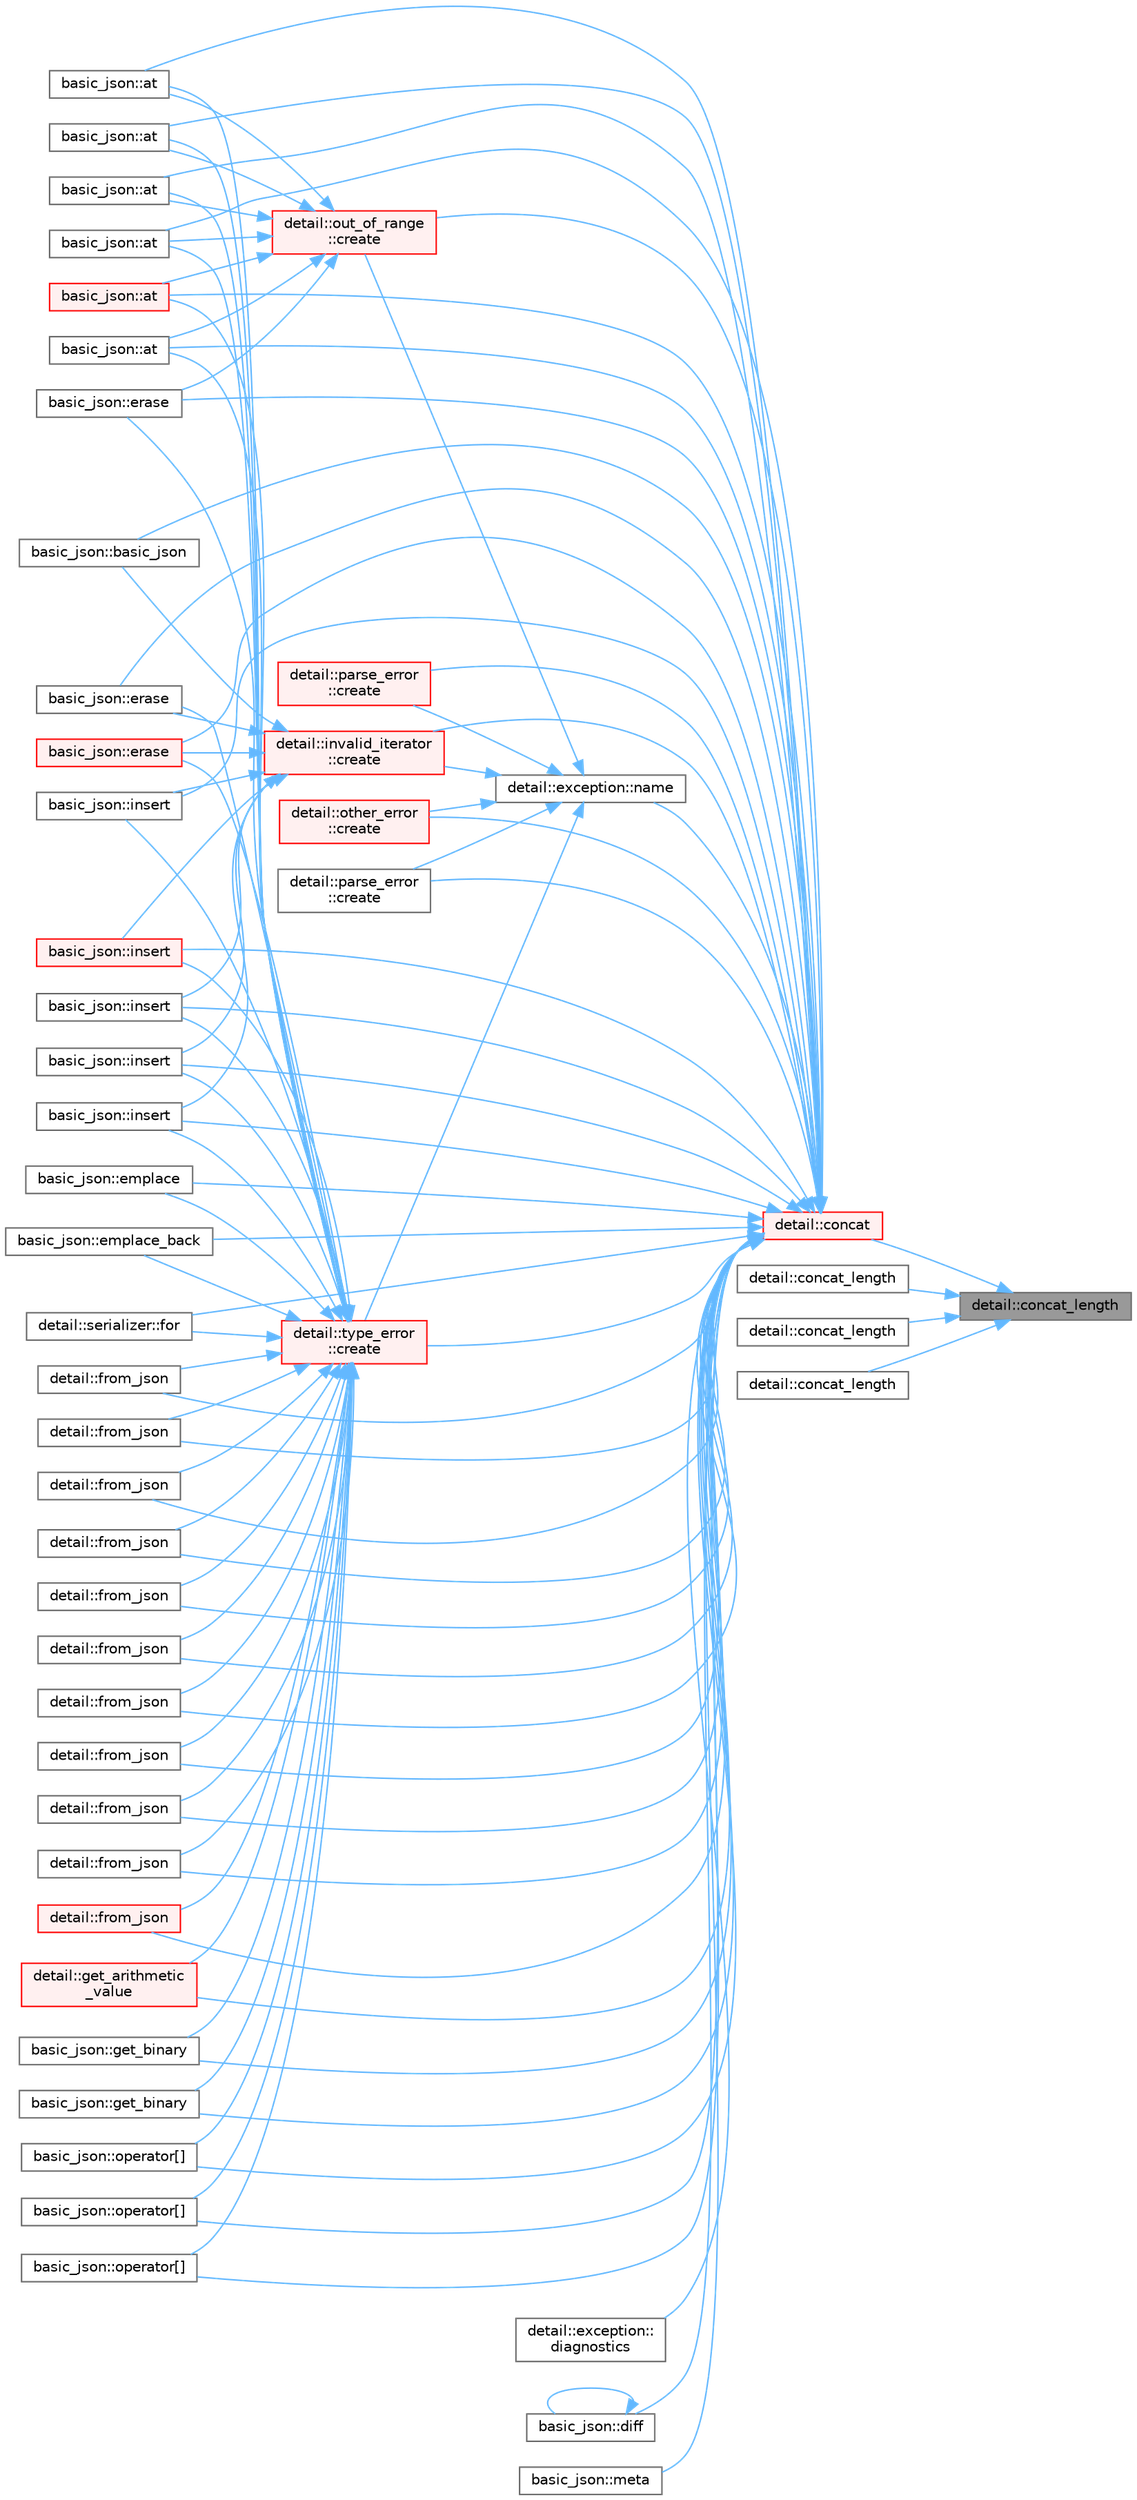 digraph "detail::concat_length"
{
 // LATEX_PDF_SIZE
  bgcolor="transparent";
  edge [fontname=Helvetica,fontsize=10,labelfontname=Helvetica,labelfontsize=10];
  node [fontname=Helvetica,fontsize=10,shape=box,height=0.2,width=0.4];
  rankdir="RL";
  Node1 [id="Node000001",label="detail::concat_length",height=0.2,width=0.4,color="gray40", fillcolor="grey60", style="filled", fontcolor="black",tooltip=" "];
  Node1 -> Node2 [id="edge1_Node000001_Node000002",dir="back",color="steelblue1",style="solid",tooltip=" "];
  Node2 [id="Node000002",label="detail::concat",height=0.2,width=0.4,color="red", fillcolor="#FFF0F0", style="filled",URL="$namespacedetail.html#a266fb3d4bf633ad6c506434cc91164da",tooltip=" "];
  Node2 -> Node3 [id="edge2_Node000002_Node000003",dir="back",color="steelblue1",style="solid",tooltip=" "];
  Node3 [id="Node000003",label="basic_json::at",height=0.2,width=0.4,color="grey40", fillcolor="white", style="filled",URL="$classbasic__json.html#accafaaf23f60bb245ddb1fa0972b33a3",tooltip="access specified object element with bounds checking"];
  Node2 -> Node4 [id="edge3_Node000002_Node000004",dir="back",color="steelblue1",style="solid",tooltip=" "];
  Node4 [id="Node000004",label="basic_json::at",height=0.2,width=0.4,color="grey40", fillcolor="white", style="filled",URL="$classbasic__json.html#aba9a21714e81e98fc5786a2339ea1665",tooltip="access specified object element with bounds checking"];
  Node2 -> Node5 [id="edge4_Node000002_Node000005",dir="back",color="steelblue1",style="solid",tooltip=" "];
  Node5 [id="Node000005",label="basic_json::at",height=0.2,width=0.4,color="grey40", fillcolor="white", style="filled",URL="$classbasic__json.html#a4cd9ba2f2164d9cee83b07f76d40843f",tooltip="access specified object element with bounds checking"];
  Node2 -> Node6 [id="edge5_Node000002_Node000006",dir="back",color="steelblue1",style="solid",tooltip=" "];
  Node6 [id="Node000006",label="basic_json::at",height=0.2,width=0.4,color="grey40", fillcolor="white", style="filled",URL="$classbasic__json.html#a7ae6267ca4bd85e25f61dc5ba30204da",tooltip="access specified object element with bounds checking"];
  Node2 -> Node7 [id="edge6_Node000002_Node000007",dir="back",color="steelblue1",style="solid",tooltip=" "];
  Node7 [id="Node000007",label="basic_json::at",height=0.2,width=0.4,color="red", fillcolor="#FFF0F0", style="filled",URL="$classbasic__json.html#a899e4623fe377af5c9ad14c40c64280c",tooltip="access specified array element with bounds checking"];
  Node2 -> Node10 [id="edge7_Node000002_Node000010",dir="back",color="steelblue1",style="solid",tooltip=" "];
  Node10 [id="Node000010",label="basic_json::at",height=0.2,width=0.4,color="grey40", fillcolor="white", style="filled",URL="$classbasic__json.html#af076d8a80f4263cf821da2033d5773b6",tooltip="access specified array element with bounds checking"];
  Node2 -> Node11 [id="edge8_Node000002_Node000011",dir="back",color="steelblue1",style="solid",tooltip=" "];
  Node11 [id="Node000011",label="basic_json::basic_json",height=0.2,width=0.4,color="grey40", fillcolor="white", style="filled",URL="$classbasic__json.html#af97b4fcd01509076c8a7b32ec1a10aec",tooltip="construct a JSON container given an iterator range"];
  Node2 -> Node12 [id="edge9_Node000002_Node000012",dir="back",color="steelblue1",style="solid",tooltip=" "];
  Node12 [id="Node000012",label="detail::parse_error\l::create",height=0.2,width=0.4,color="red", fillcolor="#FFF0F0", style="filled",URL="$classdetail_1_1parse__error.html#a07046ea9f33d28f120af188ed674d6df",tooltip="create a parse error exception"];
  Node2 -> Node20 [id="edge10_Node000002_Node000020",dir="back",color="steelblue1",style="solid",tooltip=" "];
  Node20 [id="Node000020",label="detail::invalid_iterator\l::create",height=0.2,width=0.4,color="red", fillcolor="#FFF0F0", style="filled",URL="$classdetail_1_1invalid__iterator.html#a35d0b713b151188622791891314949f9",tooltip=" "];
  Node20 -> Node11 [id="edge11_Node000020_Node000011",dir="back",color="steelblue1",style="solid",tooltip=" "];
  Node20 -> Node21 [id="edge12_Node000020_Node000021",dir="back",color="steelblue1",style="solid",tooltip=" "];
  Node21 [id="Node000021",label="basic_json::erase",height=0.2,width=0.4,color="grey40", fillcolor="white", style="filled",URL="$classbasic__json.html#a437b81c6e968a4192a22bc0de6c4df80",tooltip="remove elements given an iterator range"];
  Node20 -> Node22 [id="edge13_Node000020_Node000022",dir="back",color="steelblue1",style="solid",tooltip=" "];
  Node22 [id="Node000022",label="basic_json::erase",height=0.2,width=0.4,color="red", fillcolor="#FFF0F0", style="filled",URL="$classbasic__json.html#a7d0fef086b1b72372113db6ce7446189",tooltip="remove element given an iterator"];
  Node20 -> Node24 [id="edge14_Node000020_Node000024",dir="back",color="steelblue1",style="solid",tooltip=" "];
  Node24 [id="Node000024",label="basic_json::insert",height=0.2,width=0.4,color="grey40", fillcolor="white", style="filled",URL="$classbasic__json.html#aaf55c485c75ddd7bd5f9791e59d3aec7",tooltip="inserts range of elements into object"];
  Node20 -> Node25 [id="edge15_Node000020_Node000025",dir="back",color="steelblue1",style="solid",tooltip=" "];
  Node25 [id="Node000025",label="basic_json::insert",height=0.2,width=0.4,color="red", fillcolor="#FFF0F0", style="filled",URL="$classbasic__json.html#a7f3817060c2bec896a99cb2c236b9c27",tooltip="inserts element into array"];
  Node20 -> Node27 [id="edge16_Node000020_Node000027",dir="back",color="steelblue1",style="solid",tooltip=" "];
  Node27 [id="Node000027",label="basic_json::insert",height=0.2,width=0.4,color="grey40", fillcolor="white", style="filled",URL="$classbasic__json.html#a68e1707248a00a2608a304da5ae5c911",tooltip="inserts range of elements into array"];
  Node20 -> Node28 [id="edge17_Node000020_Node000028",dir="back",color="steelblue1",style="solid",tooltip=" "];
  Node28 [id="Node000028",label="basic_json::insert",height=0.2,width=0.4,color="grey40", fillcolor="white", style="filled",URL="$classbasic__json.html#abdfee6a3db80431a24c68bfaf038c47d",tooltip="inserts elements from initializer list into array"];
  Node20 -> Node29 [id="edge18_Node000020_Node000029",dir="back",color="steelblue1",style="solid",tooltip=" "];
  Node29 [id="Node000029",label="basic_json::insert",height=0.2,width=0.4,color="grey40", fillcolor="white", style="filled",URL="$classbasic__json.html#a47b623200562da188886a385c716d101",tooltip="inserts copies of element into array"];
  Node2 -> Node43 [id="edge19_Node000002_Node000043",dir="back",color="steelblue1",style="solid",tooltip=" "];
  Node43 [id="Node000043",label="detail::type_error\l::create",height=0.2,width=0.4,color="red", fillcolor="#FFF0F0", style="filled",URL="$classdetail_1_1type__error.html#a2d25372628cf1e09ec67718f4bc42762",tooltip=" "];
  Node43 -> Node3 [id="edge20_Node000043_Node000003",dir="back",color="steelblue1",style="solid",tooltip=" "];
  Node43 -> Node4 [id="edge21_Node000043_Node000004",dir="back",color="steelblue1",style="solid",tooltip=" "];
  Node43 -> Node5 [id="edge22_Node000043_Node000005",dir="back",color="steelblue1",style="solid",tooltip=" "];
  Node43 -> Node6 [id="edge23_Node000043_Node000006",dir="back",color="steelblue1",style="solid",tooltip=" "];
  Node43 -> Node7 [id="edge24_Node000043_Node000007",dir="back",color="steelblue1",style="solid",tooltip=" "];
  Node43 -> Node10 [id="edge25_Node000043_Node000010",dir="back",color="steelblue1",style="solid",tooltip=" "];
  Node43 -> Node45 [id="edge26_Node000043_Node000045",dir="back",color="steelblue1",style="solid",tooltip=" "];
  Node45 [id="Node000045",label="basic_json::emplace",height=0.2,width=0.4,color="grey40", fillcolor="white", style="filled",URL="$classbasic__json.html#af298488e59ff260d2ca950070cf19196",tooltip="add an object to an object if key does not exist"];
  Node43 -> Node46 [id="edge27_Node000043_Node000046",dir="back",color="steelblue1",style="solid",tooltip=" "];
  Node46 [id="Node000046",label="basic_json::emplace_back",height=0.2,width=0.4,color="grey40", fillcolor="white", style="filled",URL="$classbasic__json.html#ac5f0a15957842b188826aea98a9cfd3d",tooltip="add an object to an array"];
  Node43 -> Node47 [id="edge28_Node000043_Node000047",dir="back",color="steelblue1",style="solid",tooltip=" "];
  Node47 [id="Node000047",label="basic_json::erase",height=0.2,width=0.4,color="grey40", fillcolor="white", style="filled",URL="$classbasic__json.html#ac2c58b5f34c2ff56e27630214f5a9df4",tooltip="remove element from a JSON array given an index"];
  Node43 -> Node21 [id="edge29_Node000043_Node000021",dir="back",color="steelblue1",style="solid",tooltip=" "];
  Node43 -> Node22 [id="edge30_Node000043_Node000022",dir="back",color="steelblue1",style="solid",tooltip=" "];
  Node43 -> Node48 [id="edge31_Node000043_Node000048",dir="back",color="steelblue1",style="solid",tooltip=" "];
  Node48 [id="Node000048",label="detail::serializer::for",height=0.2,width=0.4,color="grey40", fillcolor="white", style="filled",URL="$classdetail_1_1serializer.html#a491abc2de2affbc9c3490bde110b7f07",tooltip=" "];
  Node43 -> Node49 [id="edge32_Node000043_Node000049",dir="back",color="steelblue1",style="solid",tooltip=" "];
  Node49 [id="Node000049",label="detail::from_json",height=0.2,width=0.4,color="grey40", fillcolor="white", style="filled",URL="$namespacedetail.html#a5679c0faebc99f95ebfd2cb33406cdfc",tooltip=" "];
  Node43 -> Node50 [id="edge33_Node000043_Node000050",dir="back",color="steelblue1",style="solid",tooltip=" "];
  Node50 [id="Node000050",label="detail::from_json",height=0.2,width=0.4,color="grey40", fillcolor="white", style="filled",URL="$namespacedetail.html#a65752fffa784667e7b4ea8bdd0ec6669",tooltip=" "];
  Node43 -> Node51 [id="edge34_Node000043_Node000051",dir="back",color="steelblue1",style="solid",tooltip=" "];
  Node51 [id="Node000051",label="detail::from_json",height=0.2,width=0.4,color="grey40", fillcolor="white", style="filled",URL="$namespacedetail.html#a906affddceb2daa6a462c5c02ce53761",tooltip=" "];
  Node43 -> Node52 [id="edge35_Node000043_Node000052",dir="back",color="steelblue1",style="solid",tooltip=" "];
  Node52 [id="Node000052",label="detail::from_json",height=0.2,width=0.4,color="grey40", fillcolor="white", style="filled",URL="$namespacedetail.html#aa1a92ab7f5de728919535b5714a4eda6",tooltip=" "];
  Node43 -> Node53 [id="edge36_Node000043_Node000053",dir="back",color="steelblue1",style="solid",tooltip=" "];
  Node53 [id="Node000053",label="detail::from_json",height=0.2,width=0.4,color="grey40", fillcolor="white", style="filled",URL="$namespacedetail.html#a6b60b3f3a22e35323af3ecbb1d7e2464",tooltip=" "];
  Node43 -> Node54 [id="edge37_Node000043_Node000054",dir="back",color="steelblue1",style="solid",tooltip=" "];
  Node54 [id="Node000054",label="detail::from_json",height=0.2,width=0.4,color="grey40", fillcolor="white", style="filled",URL="$namespacedetail.html#a1dee67b2f27eb606b7174ff7e7e56c49",tooltip=" "];
  Node43 -> Node55 [id="edge38_Node000043_Node000055",dir="back",color="steelblue1",style="solid",tooltip=" "];
  Node55 [id="Node000055",label="detail::from_json",height=0.2,width=0.4,color="grey40", fillcolor="white", style="filled",URL="$namespacedetail.html#aa0e2a2cdcf751b91b3fd1384add531cd",tooltip=" "];
  Node43 -> Node56 [id="edge39_Node000043_Node000056",dir="back",color="steelblue1",style="solid",tooltip=" "];
  Node56 [id="Node000056",label="detail::from_json",height=0.2,width=0.4,color="grey40", fillcolor="white", style="filled",URL="$namespacedetail.html#a0ad294bce6911925bbb3afaaf5cafb50",tooltip=" "];
  Node43 -> Node57 [id="edge40_Node000043_Node000057",dir="back",color="steelblue1",style="solid",tooltip=" "];
  Node57 [id="Node000057",label="detail::from_json",height=0.2,width=0.4,color="grey40", fillcolor="white", style="filled",URL="$namespacedetail.html#ae1f62aac7ce53a789f545f54e41e8926",tooltip=" "];
  Node43 -> Node58 [id="edge41_Node000043_Node000058",dir="back",color="steelblue1",style="solid",tooltip=" "];
  Node58 [id="Node000058",label="detail::from_json",height=0.2,width=0.4,color="grey40", fillcolor="white", style="filled",URL="$namespacedetail.html#a0b01c920706dca5df2940f1f09728db3",tooltip=" "];
  Node43 -> Node59 [id="edge42_Node000043_Node000059",dir="back",color="steelblue1",style="solid",tooltip=" "];
  Node59 [id="Node000059",label="detail::from_json",height=0.2,width=0.4,color="red", fillcolor="#FFF0F0", style="filled",URL="$namespacedetail.html#ac8fc7fc4703cbd8edd7bb43a94adf92b",tooltip=" "];
  Node43 -> Node61 [id="edge43_Node000043_Node000061",dir="back",color="steelblue1",style="solid",tooltip=" "];
  Node61 [id="Node000061",label="detail::get_arithmetic\l_value",height=0.2,width=0.4,color="red", fillcolor="#FFF0F0", style="filled",URL="$namespacedetail.html#ad10dc6af43ec8e72954eb2ac08c8698b",tooltip=" "];
  Node43 -> Node66 [id="edge44_Node000043_Node000066",dir="back",color="steelblue1",style="solid",tooltip=" "];
  Node66 [id="Node000066",label="basic_json::get_binary",height=0.2,width=0.4,color="grey40", fillcolor="white", style="filled",URL="$classbasic__json.html#aaa2432a7c01833b02c6330709211ede7",tooltip="get a binary value"];
  Node43 -> Node67 [id="edge45_Node000043_Node000067",dir="back",color="steelblue1",style="solid",tooltip=" "];
  Node67 [id="Node000067",label="basic_json::get_binary",height=0.2,width=0.4,color="grey40", fillcolor="white", style="filled",URL="$classbasic__json.html#a67d6da9fb8325a87d9513f960d88512a",tooltip="get a binary value"];
  Node43 -> Node24 [id="edge46_Node000043_Node000024",dir="back",color="steelblue1",style="solid",tooltip=" "];
  Node43 -> Node25 [id="edge47_Node000043_Node000025",dir="back",color="steelblue1",style="solid",tooltip=" "];
  Node43 -> Node27 [id="edge48_Node000043_Node000027",dir="back",color="steelblue1",style="solid",tooltip=" "];
  Node43 -> Node28 [id="edge49_Node000043_Node000028",dir="back",color="steelblue1",style="solid",tooltip=" "];
  Node43 -> Node29 [id="edge50_Node000043_Node000029",dir="back",color="steelblue1",style="solid",tooltip=" "];
  Node43 -> Node68 [id="edge51_Node000043_Node000068",dir="back",color="steelblue1",style="solid",tooltip=" "];
  Node68 [id="Node000068",label="basic_json::operator[]",height=0.2,width=0.4,color="grey40", fillcolor="white", style="filled",URL="$classbasic__json.html#a3d3ea17617e94886f3e86ac921095a13",tooltip="access specified object element"];
  Node43 -> Node69 [id="edge52_Node000043_Node000069",dir="back",color="steelblue1",style="solid",tooltip=" "];
  Node69 [id="Node000069",label="basic_json::operator[]",height=0.2,width=0.4,color="grey40", fillcolor="white", style="filled",URL="$classbasic__json.html#a06fe1a1c7aa8c193c73aa40b17ee5f68",tooltip="access specified object element"];
  Node43 -> Node70 [id="edge53_Node000043_Node000070",dir="back",color="steelblue1",style="solid",tooltip=" "];
  Node70 [id="Node000070",label="basic_json::operator[]",height=0.2,width=0.4,color="grey40", fillcolor="white", style="filled",URL="$classbasic__json.html#a2e11a3f2a234cd296b515173b6a3b986",tooltip="access specified object element"];
  Node2 -> Node98 [id="edge54_Node000002_Node000098",dir="back",color="steelblue1",style="solid",tooltip=" "];
  Node98 [id="Node000098",label="detail::out_of_range\l::create",height=0.2,width=0.4,color="red", fillcolor="#FFF0F0", style="filled",URL="$classdetail_1_1out__of__range.html#a79ea0d3ec02a853629dc827e045ecff5",tooltip=" "];
  Node98 -> Node3 [id="edge55_Node000098_Node000003",dir="back",color="steelblue1",style="solid",tooltip=" "];
  Node98 -> Node4 [id="edge56_Node000098_Node000004",dir="back",color="steelblue1",style="solid",tooltip=" "];
  Node98 -> Node5 [id="edge57_Node000098_Node000005",dir="back",color="steelblue1",style="solid",tooltip=" "];
  Node98 -> Node6 [id="edge58_Node000098_Node000006",dir="back",color="steelblue1",style="solid",tooltip=" "];
  Node98 -> Node7 [id="edge59_Node000098_Node000007",dir="back",color="steelblue1",style="solid",tooltip=" "];
  Node98 -> Node10 [id="edge60_Node000098_Node000010",dir="back",color="steelblue1",style="solid",tooltip=" "];
  Node98 -> Node47 [id="edge61_Node000098_Node000047",dir="back",color="steelblue1",style="solid",tooltip=" "];
  Node2 -> Node102 [id="edge62_Node000002_Node000102",dir="back",color="steelblue1",style="solid",tooltip=" "];
  Node102 [id="Node000102",label="detail::other_error\l::create",height=0.2,width=0.4,color="red", fillcolor="#FFF0F0", style="filled",URL="$classdetail_1_1other__error.html#a687565ec69bfdf7a15f9a672038b0f0f",tooltip=" "];
  Node2 -> Node103 [id="edge63_Node000002_Node000103",dir="back",color="steelblue1",style="solid",tooltip=" "];
  Node103 [id="Node000103",label="detail::parse_error\l::create",height=0.2,width=0.4,color="grey40", fillcolor="white", style="filled",URL="$classdetail_1_1parse__error.html#a55b7ac869c65efd530fbf3dee18c5e9c",tooltip=" "];
  Node2 -> Node104 [id="edge64_Node000002_Node000104",dir="back",color="steelblue1",style="solid",tooltip=" "];
  Node104 [id="Node000104",label="detail::exception::\ldiagnostics",height=0.2,width=0.4,color="grey40", fillcolor="white", style="filled",URL="$classdetail_1_1exception.html#af3739c53fe56a1712754d13dfa561f80",tooltip=" "];
  Node2 -> Node105 [id="edge65_Node000002_Node000105",dir="back",color="steelblue1",style="solid",tooltip=" "];
  Node105 [id="Node000105",label="basic_json::diff",height=0.2,width=0.4,color="grey40", fillcolor="white", style="filled",URL="$classbasic__json.html#a699ef418df577e75f28dfce6b04d6c2f",tooltip="creates a diff as a JSON patch"];
  Node105 -> Node105 [id="edge66_Node000105_Node000105",dir="back",color="steelblue1",style="solid",tooltip=" "];
  Node2 -> Node45 [id="edge67_Node000002_Node000045",dir="back",color="steelblue1",style="solid",tooltip=" "];
  Node2 -> Node46 [id="edge68_Node000002_Node000046",dir="back",color="steelblue1",style="solid",tooltip=" "];
  Node2 -> Node47 [id="edge69_Node000002_Node000047",dir="back",color="steelblue1",style="solid",tooltip=" "];
  Node2 -> Node21 [id="edge70_Node000002_Node000021",dir="back",color="steelblue1",style="solid",tooltip=" "];
  Node2 -> Node22 [id="edge71_Node000002_Node000022",dir="back",color="steelblue1",style="solid",tooltip=" "];
  Node2 -> Node48 [id="edge72_Node000002_Node000048",dir="back",color="steelblue1",style="solid",tooltip=" "];
  Node2 -> Node49 [id="edge73_Node000002_Node000049",dir="back",color="steelblue1",style="solid",tooltip=" "];
  Node2 -> Node50 [id="edge74_Node000002_Node000050",dir="back",color="steelblue1",style="solid",tooltip=" "];
  Node2 -> Node51 [id="edge75_Node000002_Node000051",dir="back",color="steelblue1",style="solid",tooltip=" "];
  Node2 -> Node52 [id="edge76_Node000002_Node000052",dir="back",color="steelblue1",style="solid",tooltip=" "];
  Node2 -> Node53 [id="edge77_Node000002_Node000053",dir="back",color="steelblue1",style="solid",tooltip=" "];
  Node2 -> Node54 [id="edge78_Node000002_Node000054",dir="back",color="steelblue1",style="solid",tooltip=" "];
  Node2 -> Node55 [id="edge79_Node000002_Node000055",dir="back",color="steelblue1",style="solid",tooltip=" "];
  Node2 -> Node56 [id="edge80_Node000002_Node000056",dir="back",color="steelblue1",style="solid",tooltip=" "];
  Node2 -> Node57 [id="edge81_Node000002_Node000057",dir="back",color="steelblue1",style="solid",tooltip=" "];
  Node2 -> Node58 [id="edge82_Node000002_Node000058",dir="back",color="steelblue1",style="solid",tooltip=" "];
  Node2 -> Node59 [id="edge83_Node000002_Node000059",dir="back",color="steelblue1",style="solid",tooltip=" "];
  Node2 -> Node61 [id="edge84_Node000002_Node000061",dir="back",color="steelblue1",style="solid",tooltip=" "];
  Node2 -> Node66 [id="edge85_Node000002_Node000066",dir="back",color="steelblue1",style="solid",tooltip=" "];
  Node2 -> Node67 [id="edge86_Node000002_Node000067",dir="back",color="steelblue1",style="solid",tooltip=" "];
  Node2 -> Node24 [id="edge87_Node000002_Node000024",dir="back",color="steelblue1",style="solid",tooltip=" "];
  Node2 -> Node25 [id="edge88_Node000002_Node000025",dir="back",color="steelblue1",style="solid",tooltip=" "];
  Node2 -> Node27 [id="edge89_Node000002_Node000027",dir="back",color="steelblue1",style="solid",tooltip=" "];
  Node2 -> Node28 [id="edge90_Node000002_Node000028",dir="back",color="steelblue1",style="solid",tooltip=" "];
  Node2 -> Node29 [id="edge91_Node000002_Node000029",dir="back",color="steelblue1",style="solid",tooltip=" "];
  Node2 -> Node106 [id="edge92_Node000002_Node000106",dir="back",color="steelblue1",style="solid",tooltip=" "];
  Node106 [id="Node000106",label="basic_json::meta",height=0.2,width=0.4,color="grey40", fillcolor="white", style="filled",URL="$classbasic__json.html#a7b435c2ed2db99cb1daa78ae3c6c4580",tooltip="returns version information on the library"];
  Node2 -> Node107 [id="edge93_Node000002_Node000107",dir="back",color="steelblue1",style="solid",tooltip=" "];
  Node107 [id="Node000107",label="detail::exception::name",height=0.2,width=0.4,color="grey40", fillcolor="white", style="filled",URL="$classdetail_1_1exception.html#a8f1eb56b9964c8dd84d89d0da98d883b",tooltip=" "];
  Node107 -> Node12 [id="edge94_Node000107_Node000012",dir="back",color="steelblue1",style="solid",tooltip=" "];
  Node107 -> Node20 [id="edge95_Node000107_Node000020",dir="back",color="steelblue1",style="solid",tooltip=" "];
  Node107 -> Node43 [id="edge96_Node000107_Node000043",dir="back",color="steelblue1",style="solid",tooltip=" "];
  Node107 -> Node98 [id="edge97_Node000107_Node000098",dir="back",color="steelblue1",style="solid",tooltip=" "];
  Node107 -> Node102 [id="edge98_Node000107_Node000102",dir="back",color="steelblue1",style="solid",tooltip=" "];
  Node107 -> Node103 [id="edge99_Node000107_Node000103",dir="back",color="steelblue1",style="solid",tooltip=" "];
  Node2 -> Node68 [id="edge100_Node000002_Node000068",dir="back",color="steelblue1",style="solid",tooltip=" "];
  Node2 -> Node69 [id="edge101_Node000002_Node000069",dir="back",color="steelblue1",style="solid",tooltip=" "];
  Node2 -> Node70 [id="edge102_Node000002_Node000070",dir="back",color="steelblue1",style="solid",tooltip=" "];
  Node1 -> Node112 [id="edge103_Node000001_Node000112",dir="back",color="steelblue1",style="solid",tooltip=" "];
  Node112 [id="Node000112",label="detail::concat_length",height=0.2,width=0.4,color="grey40", fillcolor="white", style="filled",URL="$namespacedetail.html#a5d26947197a0f2d23110a4f40bd90d85",tooltip=" "];
  Node1 -> Node113 [id="edge104_Node000001_Node000113",dir="back",color="steelblue1",style="solid",tooltip=" "];
  Node113 [id="Node000113",label="detail::concat_length",height=0.2,width=0.4,color="grey40", fillcolor="white", style="filled",URL="$namespacedetail.html#aa5f189c556ba621b4bbb57fe03cd4800",tooltip=" "];
  Node1 -> Node114 [id="edge105_Node000001_Node000114",dir="back",color="steelblue1",style="solid",tooltip=" "];
  Node114 [id="Node000114",label="detail::concat_length",height=0.2,width=0.4,color="grey40", fillcolor="white", style="filled",URL="$namespacedetail.html#a3cd92967d2de985b74ce05092fc21680",tooltip=" "];
}

